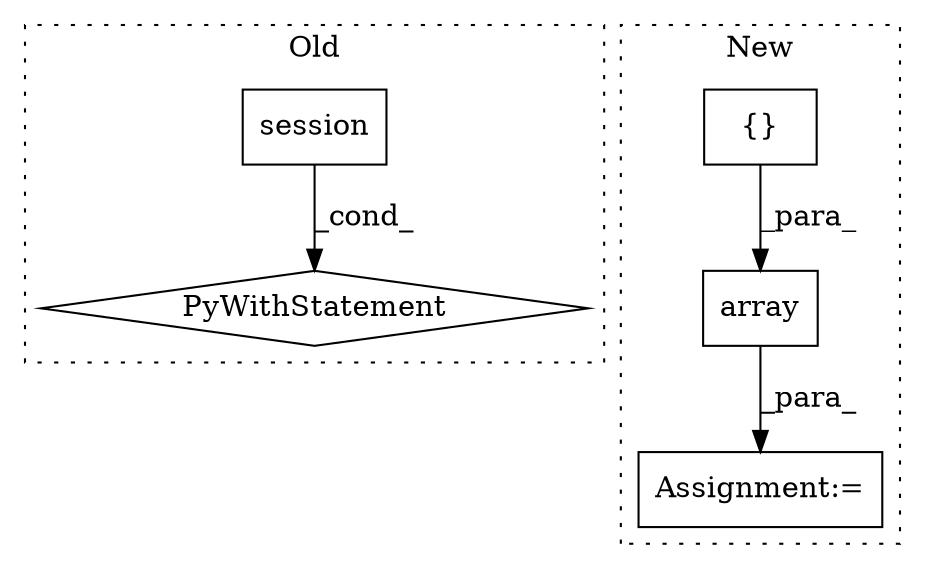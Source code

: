 digraph G {
subgraph cluster0 {
1 [label="session" a="32" s="1127" l="9" shape="box"];
4 [label="PyWithStatement" a="104" s="1112,1136" l="10,2" shape="diamond"];
label = "Old";
style="dotted";
}
subgraph cluster1 {
2 [label="array" a="32" s="948,975" l="6,1" shape="box"];
3 [label="{}" a="4" s="965,974" l="1,1" shape="box"];
5 [label="Assignment:=" a="7" s="929" l="1" shape="box"];
label = "New";
style="dotted";
}
1 -> 4 [label="_cond_"];
2 -> 5 [label="_para_"];
3 -> 2 [label="_para_"];
}